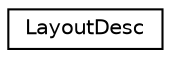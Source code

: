digraph "Graphical Class Hierarchy"
{
  edge [fontname="Helvetica",fontsize="10",labelfontname="Helvetica",labelfontsize="10"];
  node [fontname="Helvetica",fontsize="10",shape=record];
  rankdir="LR";
  Node1 [label="LayoutDesc",height=0.2,width=0.4,color="black", fillcolor="white", style="filled",URL="$struct_layout_desc.html"];
}
